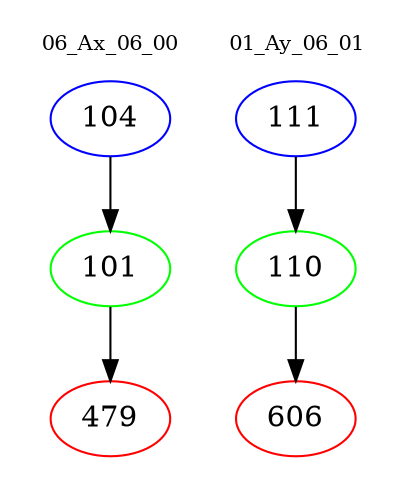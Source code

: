 digraph{
subgraph cluster_0 {
color = white
label = "06_Ax_06_00";
fontsize=10;
T0_104 [label="104", color="blue"]
T0_104 -> T0_101 [color="black"]
T0_101 [label="101", color="green"]
T0_101 -> T0_479 [color="black"]
T0_479 [label="479", color="red"]
}
subgraph cluster_1 {
color = white
label = "01_Ay_06_01";
fontsize=10;
T1_111 [label="111", color="blue"]
T1_111 -> T1_110 [color="black"]
T1_110 [label="110", color="green"]
T1_110 -> T1_606 [color="black"]
T1_606 [label="606", color="red"]
}
}
